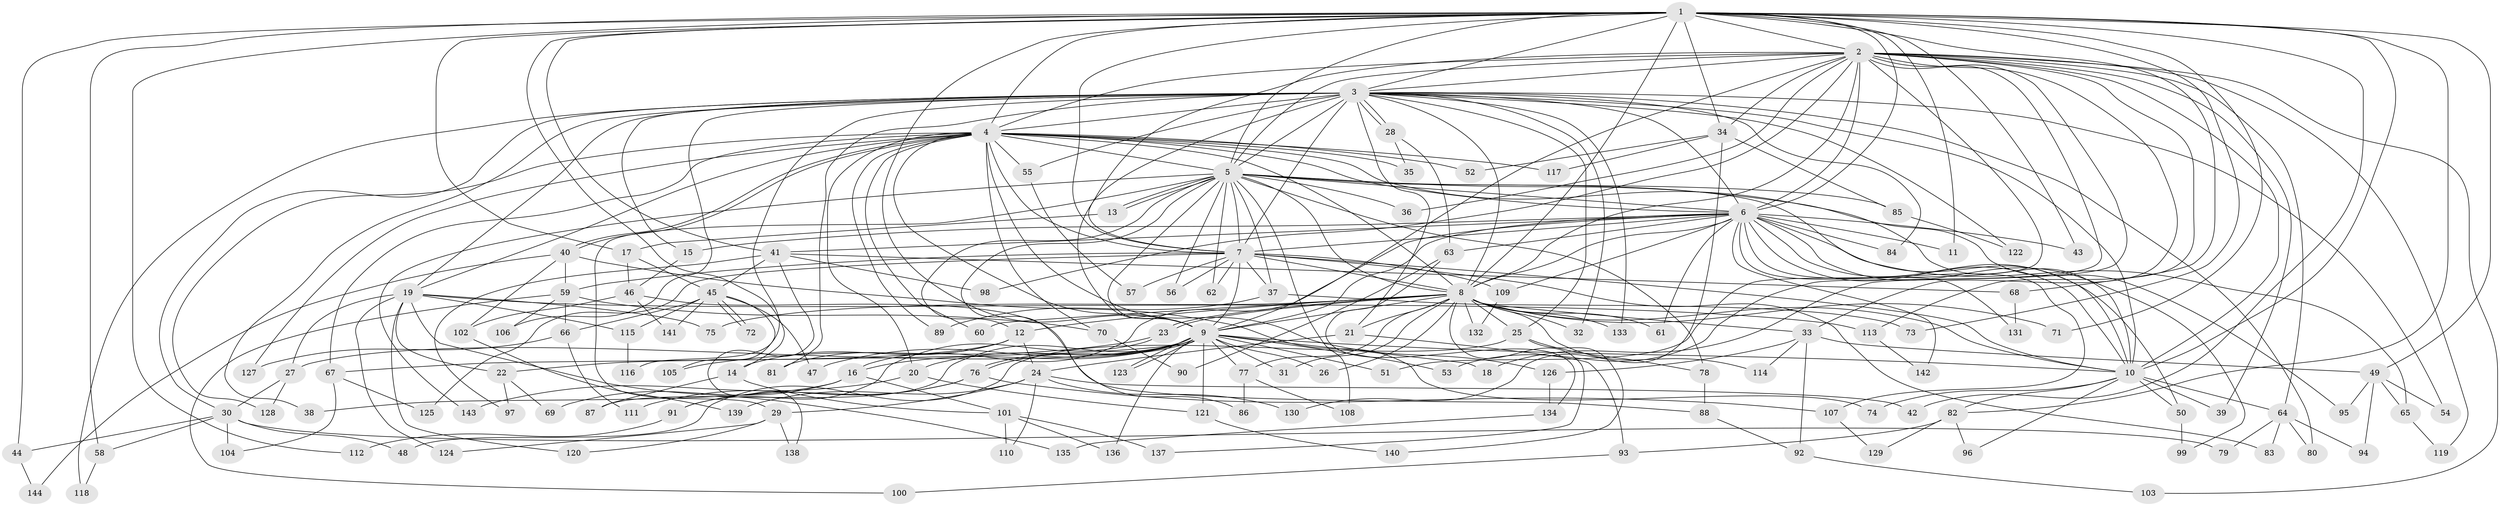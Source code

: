 // coarse degree distribution, {23: 0.02608695652173913, 27: 0.008695652173913044, 22: 0.008695652173913044, 26: 0.017391304347826087, 21: 0.008695652173913044, 24: 0.008695652173913044, 2: 0.5478260869565217, 8: 0.02608695652173913, 3: 0.1565217391304348, 5: 0.034782608695652174, 6: 0.06086956521739131, 11: 0.008695652173913044, 4: 0.06956521739130435, 9: 0.017391304347826087}
// Generated by graph-tools (version 1.1) at 2025/51/02/27/25 19:51:41]
// undirected, 144 vertices, 313 edges
graph export_dot {
graph [start="1"]
  node [color=gray90,style=filled];
  1;
  2;
  3;
  4;
  5;
  6;
  7;
  8;
  9;
  10;
  11;
  12;
  13;
  14;
  15;
  16;
  17;
  18;
  19;
  20;
  21;
  22;
  23;
  24;
  25;
  26;
  27;
  28;
  29;
  30;
  31;
  32;
  33;
  34;
  35;
  36;
  37;
  38;
  39;
  40;
  41;
  42;
  43;
  44;
  45;
  46;
  47;
  48;
  49;
  50;
  51;
  52;
  53;
  54;
  55;
  56;
  57;
  58;
  59;
  60;
  61;
  62;
  63;
  64;
  65;
  66;
  67;
  68;
  69;
  70;
  71;
  72;
  73;
  74;
  75;
  76;
  77;
  78;
  79;
  80;
  81;
  82;
  83;
  84;
  85;
  86;
  87;
  88;
  89;
  90;
  91;
  92;
  93;
  94;
  95;
  96;
  97;
  98;
  99;
  100;
  101;
  102;
  103;
  104;
  105;
  106;
  107;
  108;
  109;
  110;
  111;
  112;
  113;
  114;
  115;
  116;
  117;
  118;
  119;
  120;
  121;
  122;
  123;
  124;
  125;
  126;
  127;
  128;
  129;
  130;
  131;
  132;
  133;
  134;
  135;
  136;
  137;
  138;
  139;
  140;
  141;
  142;
  143;
  144;
  1 -- 2;
  1 -- 3;
  1 -- 4;
  1 -- 5;
  1 -- 6;
  1 -- 7;
  1 -- 8;
  1 -- 9;
  1 -- 10;
  1 -- 11;
  1 -- 14;
  1 -- 17;
  1 -- 34;
  1 -- 41;
  1 -- 42;
  1 -- 43;
  1 -- 44;
  1 -- 49;
  1 -- 58;
  1 -- 68;
  1 -- 71;
  1 -- 73;
  1 -- 82;
  1 -- 112;
  2 -- 3;
  2 -- 4;
  2 -- 5;
  2 -- 6;
  2 -- 7;
  2 -- 8;
  2 -- 9;
  2 -- 10;
  2 -- 18;
  2 -- 33;
  2 -- 34;
  2 -- 36;
  2 -- 39;
  2 -- 51;
  2 -- 53;
  2 -- 64;
  2 -- 98;
  2 -- 103;
  2 -- 113;
  2 -- 119;
  3 -- 4;
  3 -- 5;
  3 -- 6;
  3 -- 7;
  3 -- 8;
  3 -- 9;
  3 -- 10;
  3 -- 15;
  3 -- 19;
  3 -- 21;
  3 -- 25;
  3 -- 28;
  3 -- 28;
  3 -- 30;
  3 -- 32;
  3 -- 38;
  3 -- 54;
  3 -- 55;
  3 -- 80;
  3 -- 81;
  3 -- 84;
  3 -- 106;
  3 -- 116;
  3 -- 118;
  3 -- 122;
  3 -- 133;
  4 -- 5;
  4 -- 6;
  4 -- 7;
  4 -- 8;
  4 -- 9;
  4 -- 10;
  4 -- 19;
  4 -- 20;
  4 -- 35;
  4 -- 40;
  4 -- 40;
  4 -- 52;
  4 -- 55;
  4 -- 60;
  4 -- 67;
  4 -- 70;
  4 -- 89;
  4 -- 117;
  4 -- 126;
  4 -- 127;
  4 -- 128;
  5 -- 6;
  5 -- 7;
  5 -- 8;
  5 -- 9;
  5 -- 10;
  5 -- 12;
  5 -- 13;
  5 -- 13;
  5 -- 29;
  5 -- 36;
  5 -- 37;
  5 -- 56;
  5 -- 62;
  5 -- 78;
  5 -- 85;
  5 -- 86;
  5 -- 95;
  5 -- 108;
  5 -- 143;
  6 -- 7;
  6 -- 8;
  6 -- 9;
  6 -- 10;
  6 -- 11;
  6 -- 15;
  6 -- 16;
  6 -- 41;
  6 -- 43;
  6 -- 50;
  6 -- 61;
  6 -- 63;
  6 -- 65;
  6 -- 84;
  6 -- 99;
  6 -- 107;
  6 -- 109;
  6 -- 131;
  6 -- 142;
  7 -- 8;
  7 -- 9;
  7 -- 10;
  7 -- 37;
  7 -- 56;
  7 -- 57;
  7 -- 59;
  7 -- 62;
  7 -- 83;
  7 -- 109;
  7 -- 125;
  8 -- 9;
  8 -- 10;
  8 -- 12;
  8 -- 21;
  8 -- 23;
  8 -- 23;
  8 -- 25;
  8 -- 26;
  8 -- 31;
  8 -- 32;
  8 -- 33;
  8 -- 60;
  8 -- 61;
  8 -- 71;
  8 -- 75;
  8 -- 77;
  8 -- 114;
  8 -- 132;
  8 -- 133;
  8 -- 137;
  9 -- 10;
  9 -- 16;
  9 -- 18;
  9 -- 20;
  9 -- 26;
  9 -- 27;
  9 -- 31;
  9 -- 47;
  9 -- 51;
  9 -- 53;
  9 -- 67;
  9 -- 76;
  9 -- 76;
  9 -- 77;
  9 -- 87;
  9 -- 121;
  9 -- 123;
  9 -- 123;
  9 -- 136;
  10 -- 39;
  10 -- 50;
  10 -- 64;
  10 -- 74;
  10 -- 82;
  10 -- 96;
  12 -- 14;
  12 -- 22;
  12 -- 24;
  12 -- 81;
  13 -- 17;
  14 -- 87;
  14 -- 101;
  15 -- 46;
  16 -- 38;
  16 -- 69;
  16 -- 101;
  17 -- 45;
  17 -- 46;
  19 -- 22;
  19 -- 27;
  19 -- 75;
  19 -- 113;
  19 -- 115;
  19 -- 120;
  19 -- 124;
  19 -- 135;
  20 -- 121;
  20 -- 143;
  21 -- 24;
  21 -- 93;
  22 -- 69;
  22 -- 97;
  23 -- 91;
  23 -- 105;
  24 -- 29;
  24 -- 42;
  24 -- 110;
  24 -- 130;
  24 -- 139;
  25 -- 48;
  25 -- 78;
  25 -- 140;
  27 -- 30;
  27 -- 128;
  28 -- 35;
  28 -- 63;
  29 -- 120;
  29 -- 124;
  29 -- 138;
  30 -- 44;
  30 -- 48;
  30 -- 58;
  30 -- 79;
  30 -- 104;
  33 -- 49;
  33 -- 92;
  33 -- 114;
  33 -- 126;
  34 -- 52;
  34 -- 85;
  34 -- 117;
  34 -- 130;
  37 -- 73;
  37 -- 89;
  40 -- 59;
  40 -- 74;
  40 -- 102;
  40 -- 144;
  41 -- 45;
  41 -- 68;
  41 -- 97;
  41 -- 98;
  41 -- 138;
  44 -- 144;
  45 -- 47;
  45 -- 66;
  45 -- 72;
  45 -- 72;
  45 -- 105;
  45 -- 115;
  45 -- 141;
  46 -- 88;
  46 -- 102;
  46 -- 141;
  49 -- 54;
  49 -- 65;
  49 -- 94;
  49 -- 95;
  50 -- 99;
  55 -- 57;
  58 -- 118;
  59 -- 66;
  59 -- 70;
  59 -- 100;
  59 -- 106;
  63 -- 90;
  63 -- 134;
  64 -- 79;
  64 -- 80;
  64 -- 83;
  64 -- 94;
  65 -- 119;
  66 -- 111;
  66 -- 127;
  67 -- 104;
  67 -- 125;
  68 -- 131;
  70 -- 90;
  76 -- 91;
  76 -- 107;
  76 -- 111;
  77 -- 86;
  77 -- 108;
  78 -- 88;
  82 -- 93;
  82 -- 96;
  82 -- 129;
  85 -- 122;
  88 -- 92;
  91 -- 112;
  92 -- 103;
  93 -- 100;
  101 -- 110;
  101 -- 136;
  101 -- 137;
  102 -- 139;
  107 -- 129;
  109 -- 132;
  113 -- 142;
  115 -- 116;
  121 -- 140;
  126 -- 134;
  134 -- 135;
}

